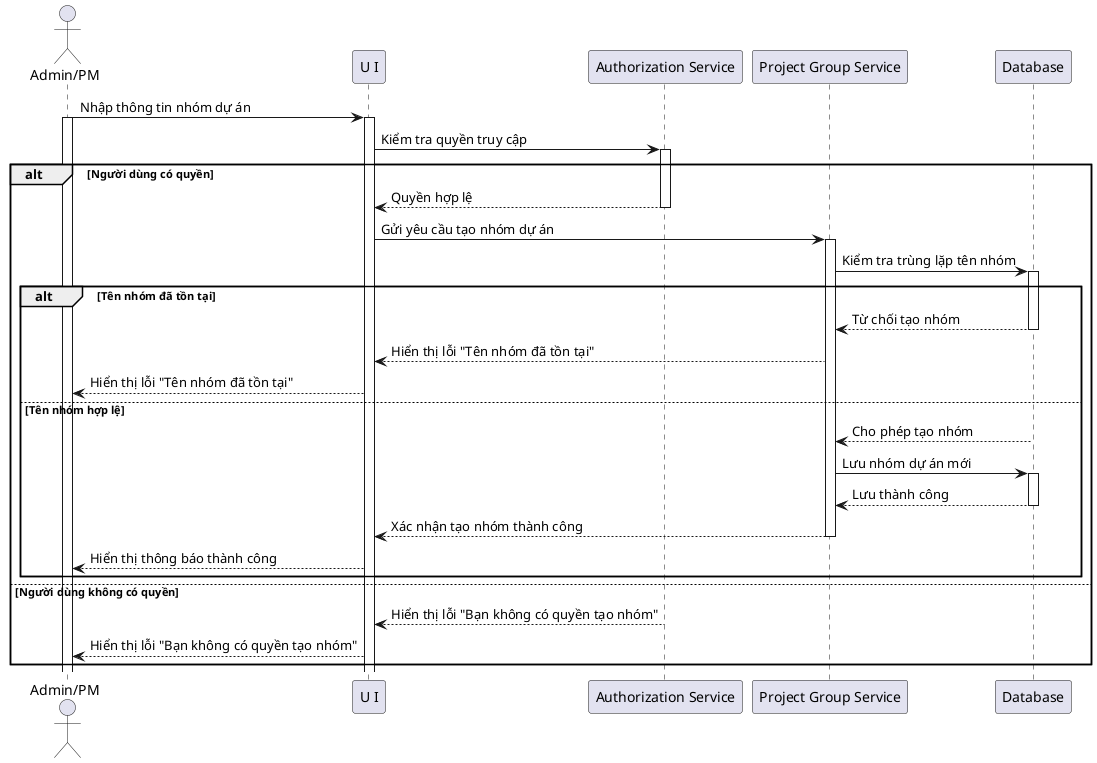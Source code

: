 @startuml
actor "Admin/PM" as User

participant "U I" as UI
participant "Authorization Service"
participant "Project Group Service" as System
participant "Database" as DB

User -> UI: Nhập thông tin nhóm dự án
activate User
activate UI

UI -> "Authorization Service": Kiểm tra quyền truy cập
activate "Authorization Service"

alt Người dùng có quyền
    "Authorization Service" --> UI: Quyền hợp lệ
    deactivate "Authorization Service"
    
    UI -> System: Gửi yêu cầu tạo nhóm dự án
    activate System

    System -> DB: Kiểm tra trùng lặp tên nhóm
    activate DB

    alt Tên nhóm đã tồn tại
        DB --> System: Từ chối tạo nhóm
        deactivate DB
        System --> UI: Hiển thị lỗi "Tên nhóm đã tồn tại"
        UI --> User: Hiển thị lỗi "Tên nhóm đã tồn tại"

    else Tên nhóm hợp lệ
        DB --> System: Cho phép tạo nhóm
        deactivate DB
        System -> DB: Lưu nhóm dự án mới
        activate DB
        DB --> System: Lưu thành công
        deactivate DB
        System --> UI: Xác nhận tạo nhóm thành công
        deactivate System
        UI --> User: Hiển thị thông báo thành công
    end
else Người dùng không có quyền
    "Authorization Service" --> UI: Hiển thị lỗi "Bạn không có quyền tạo nhóm"
    deactivate "Authorization Service"
    UI --> User: Hiển thị lỗi "Bạn không có quyền tạo nhóm"
end

@enduml

